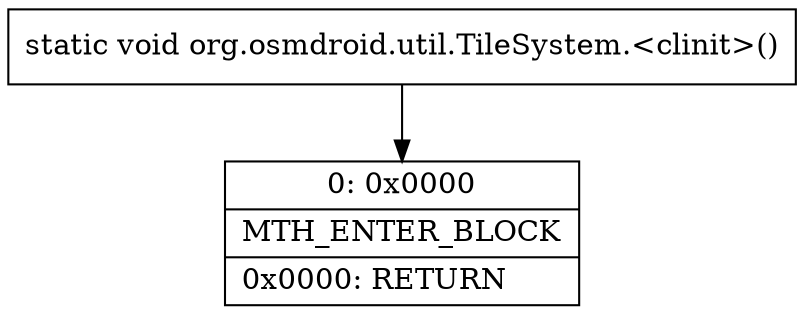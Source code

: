 digraph "CFG fororg.osmdroid.util.TileSystem.\<clinit\>()V" {
Node_0 [shape=record,label="{0\:\ 0x0000|MTH_ENTER_BLOCK\l|0x0000: RETURN   \l}"];
MethodNode[shape=record,label="{static void org.osmdroid.util.TileSystem.\<clinit\>() }"];
MethodNode -> Node_0;
}

